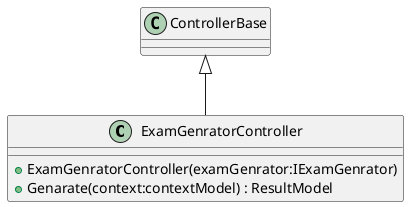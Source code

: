 @startuml
class ExamGenratorController {
    + ExamGenratorController(examGenrator:IExamGenrator)
    + Genarate(context:contextModel) : ResultModel
}
ControllerBase <|-- ExamGenratorController
@enduml
